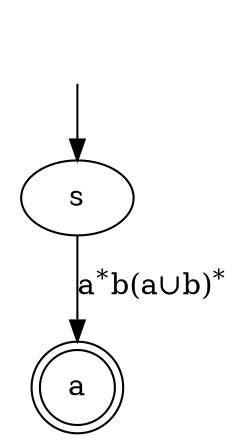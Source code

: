 digraph finite_state_machine {
    rankdir=TB;
    //size="8,5"
    start [style="invis"];
    s; 
    a[shape="doublecircle"];

    start -> s;
    s -> a [label=<a<SUP>*</SUP>b(a&cup;b)<SUP>*</SUP>>];
}